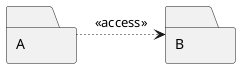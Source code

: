@startuml
hide circle
allow_mixing
skinparam classAttributeIconSize 0
skinparam backgroundcolor transparent

folder A
folder B

A -r[dotted]-> B : <<access>>
@enduml